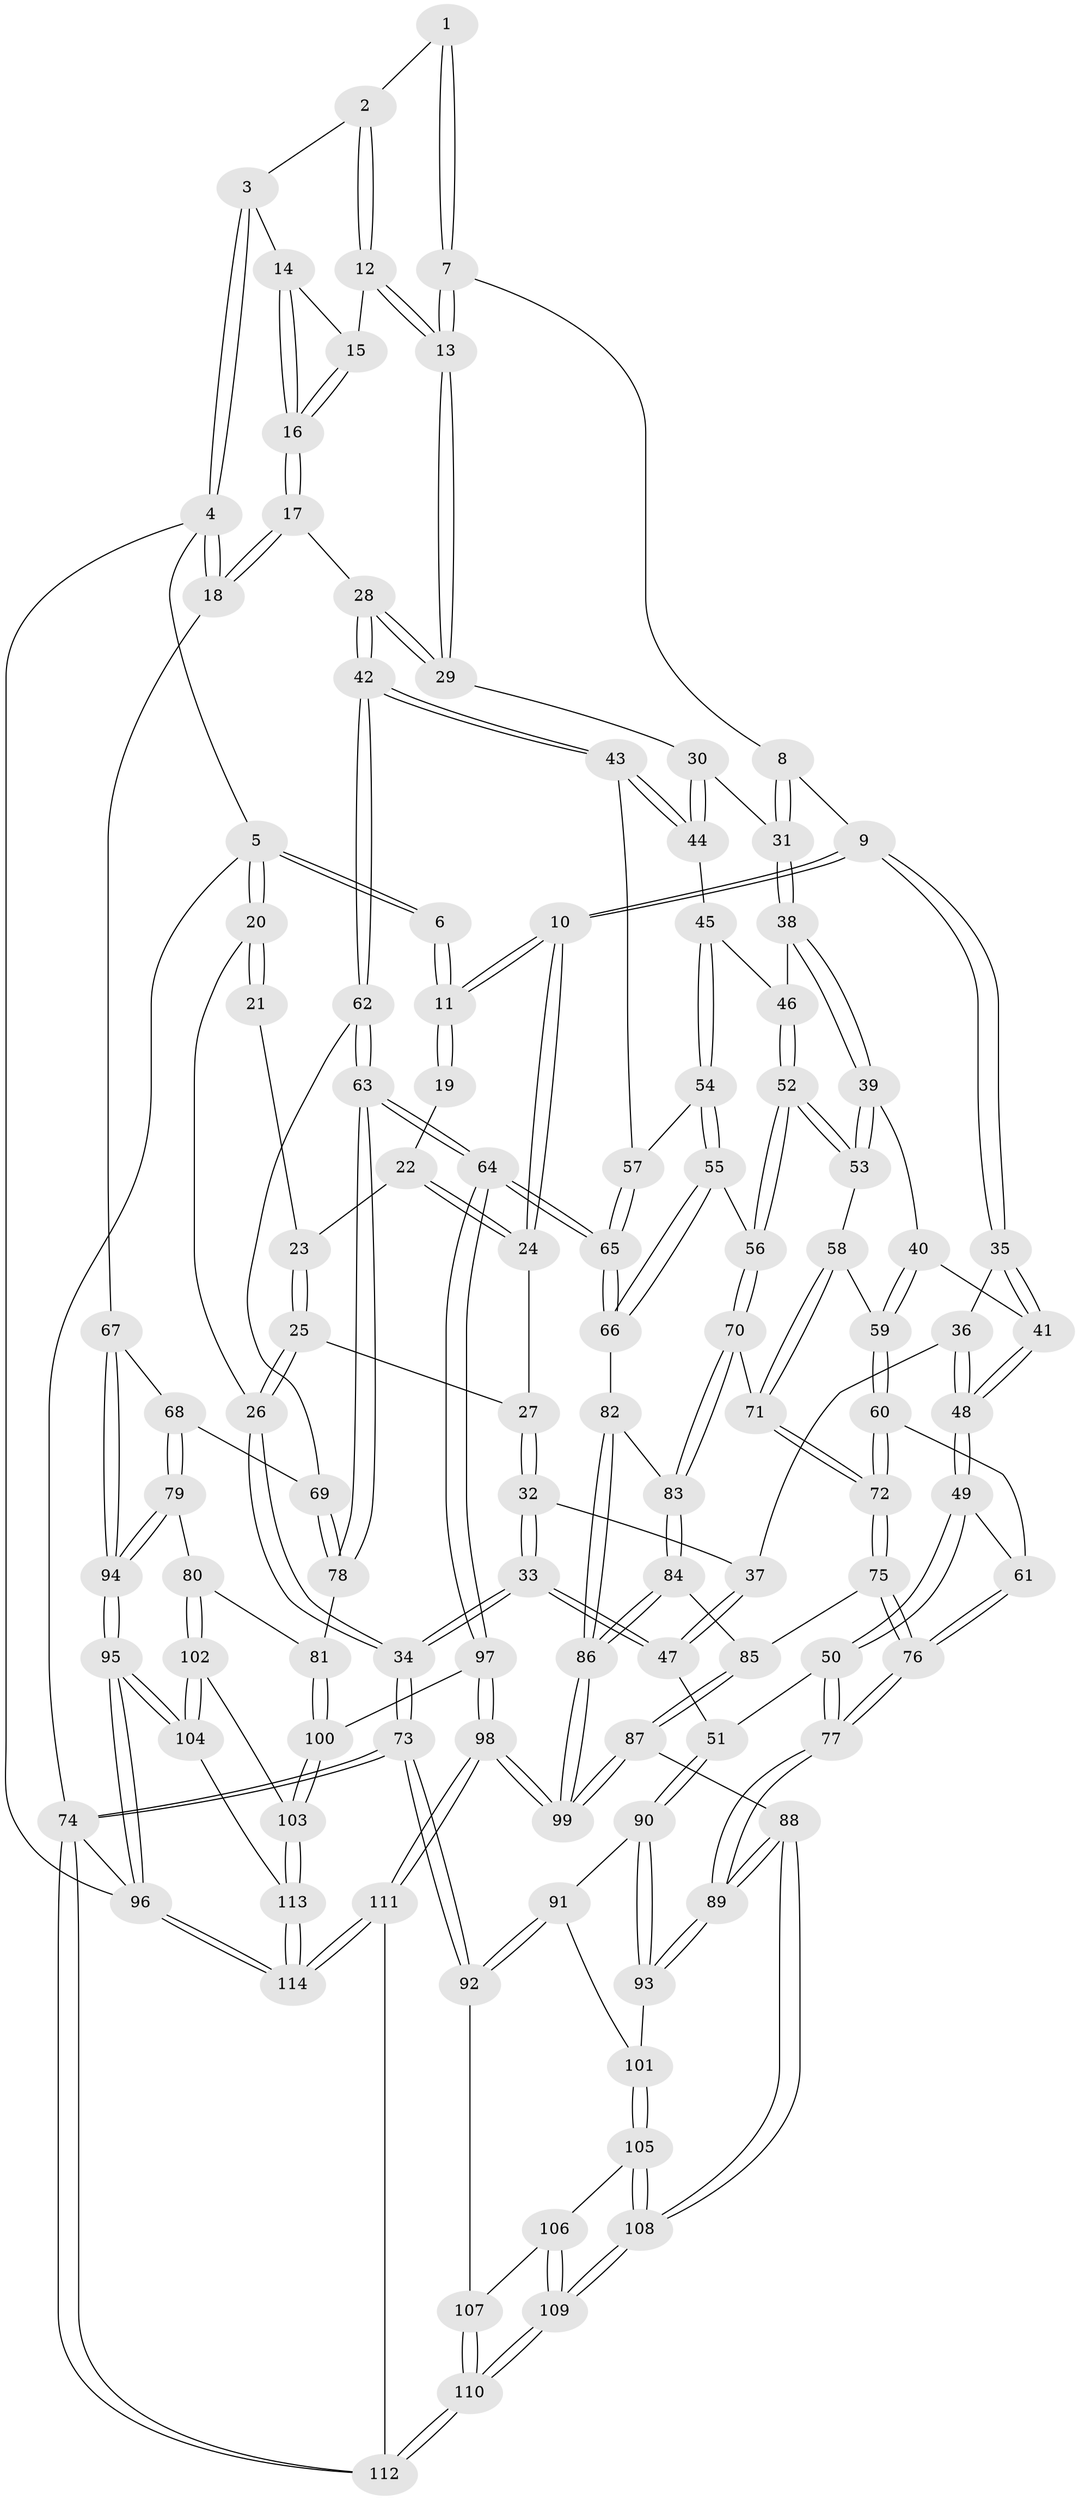 // coarse degree distribution, {5: 0.4117647058823529, 6: 0.16176470588235295, 4: 0.3235294117647059, 2: 0.014705882352941176, 3: 0.058823529411764705, 7: 0.029411764705882353}
// Generated by graph-tools (version 1.1) at 2025/21/03/04/25 18:21:31]
// undirected, 114 vertices, 282 edges
graph export_dot {
graph [start="1"]
  node [color=gray90,style=filled];
  1 [pos="+0.6194230242910688+0"];
  2 [pos="+0.7794397174238137+0"];
  3 [pos="+0.7806293285898738+0"];
  4 [pos="+1+0"];
  5 [pos="+0+0"];
  6 [pos="+0.2435841735851785+0"];
  7 [pos="+0.5565919893585979+0.09977689712888146"];
  8 [pos="+0.43504185968199566+0.1961825408445276"];
  9 [pos="+0.29910672438665215+0.1803493553174352"];
  10 [pos="+0.2745557575343571+0.1465815863087597"];
  11 [pos="+0.25776880144612907+0.08077720294545189"];
  12 [pos="+0.6779127991648172+0.21490263191359327"];
  13 [pos="+0.6536121208165379+0.23103366783869256"];
  14 [pos="+0.7908275238360317+0"];
  15 [pos="+0.7597556422762367+0.19573053500438137"];
  16 [pos="+0.9039558617615423+0.26327984785120717"];
  17 [pos="+0.9405760007325176+0.30945337456329564"];
  18 [pos="+1+0.3156918310416531"];
  19 [pos="+0.08911967560115809+0.13055985881043644"];
  20 [pos="+0+0"];
  21 [pos="+0+0.045354297211191975"];
  22 [pos="+0.07708807910279758+0.14131362971217168"];
  23 [pos="+0.05637346015579932+0.14843426310953053"];
  24 [pos="+0.08993226601781126+0.24582618370586282"];
  25 [pos="+0+0.22061160825039353"];
  26 [pos="+0+0.21530476514946043"];
  27 [pos="+0.08725395814312384+0.24783481049021475"];
  28 [pos="+0.8367009807000126+0.3819676626324631"];
  29 [pos="+0.648934101825904+0.25193496557214046"];
  30 [pos="+0.6065248655449215+0.29625635567169883"];
  31 [pos="+0.5135334761067373+0.30246218885080495"];
  32 [pos="+0.09352901341737332+0.29793266206411284"];
  33 [pos="+0+0.4665172698537606"];
  34 [pos="+0+0.46740564224652975"];
  35 [pos="+0.2909395437982919+0.26027710884273275"];
  36 [pos="+0.13401966101257373+0.3589747295039442"];
  37 [pos="+0.13192608361415104+0.3585497959559751"];
  38 [pos="+0.4891072932982142+0.3527758155647142"];
  39 [pos="+0.4579753246279371+0.3908785817967078"];
  40 [pos="+0.35286416006885923+0.388854221711277"];
  41 [pos="+0.32192653589938414+0.37576206408589147"];
  42 [pos="+0.8094128597283091+0.42221096004817127"];
  43 [pos="+0.7235837307464791+0.4220468394821626"];
  44 [pos="+0.6368696205723536+0.395649745034528"];
  45 [pos="+0.612475119523854+0.4226430975167574"];
  46 [pos="+0.5838572686858697+0.4234080489506155"];
  47 [pos="+0+0.47665146295659794"];
  48 [pos="+0.23004149728944068+0.4817000776406576"];
  49 [pos="+0.22768475306659977+0.4912732364176085"];
  50 [pos="+0.17142394212064146+0.5441491526134282"];
  51 [pos="+0.15055414360857863+0.5528145091998916"];
  52 [pos="+0.4995621778789803+0.46744654439668964"];
  53 [pos="+0.48604553345985346+0.46118164409532725"];
  54 [pos="+0.6101167446138431+0.4712870766871622"];
  55 [pos="+0.5817998413453228+0.5421555263081973"];
  56 [pos="+0.5618328309673802+0.537396205471604"];
  57 [pos="+0.6700461739081458+0.48556342663097607"];
  58 [pos="+0.48140073901405617+0.46624051300814034"];
  59 [pos="+0.3876163728089904+0.5055580462396531"];
  60 [pos="+0.3866080303118216+0.5089640761605967"];
  61 [pos="+0.2326003546475174+0.49422404560255523"];
  62 [pos="+0.8079926154462523+0.4751397763421624"];
  63 [pos="+0.7000321458127332+0.6165463094752728"];
  64 [pos="+0.6736045738864631+0.6346949742884086"];
  65 [pos="+0.6626206303108799+0.62144653509139"];
  66 [pos="+0.6354126784751621+0.5981717607061275"];
  67 [pos="+1+0.41236708726042326"];
  68 [pos="+0.9132145753241584+0.5468862258456094"];
  69 [pos="+0.8695344875189016+0.5478945338691429"];
  70 [pos="+0.48268026340057557+0.586177769007894"];
  71 [pos="+0.4444598186307309+0.5685166658719012"];
  72 [pos="+0.3921743086964444+0.5736621024501819"];
  73 [pos="+0+0.7371363669073125"];
  74 [pos="+0+1"];
  75 [pos="+0.38748738357588125+0.5784813566884262"];
  76 [pos="+0.34901674427512636+0.5919671251394083"];
  77 [pos="+0.30228297524341785+0.6811043419732996"];
  78 [pos="+0.873283989970115+0.6384622579484985"];
  79 [pos="+0.9864031138758316+0.6293842790555109"];
  80 [pos="+0.9206705885328895+0.6724217923693402"];
  81 [pos="+0.8812630625482623+0.6504684922663286"];
  82 [pos="+0.5346976464681479+0.6161150849133805"];
  83 [pos="+0.4879857238877278+0.6120999919348346"];
  84 [pos="+0.4872118149533404+0.6528029159753894"];
  85 [pos="+0.4084688894669784+0.6229134813925961"];
  86 [pos="+0.510622082084268+0.7575552969169321"];
  87 [pos="+0.42693403019908+0.7975878190493018"];
  88 [pos="+0.3168025960026592+0.7898525359697476"];
  89 [pos="+0.30322399052202537+0.7650679419725016"];
  90 [pos="+0.14572628425324555+0.5718580416983564"];
  91 [pos="+0.045972453153772595+0.6821863919560891"];
  92 [pos="+0+0.7502108842001969"];
  93 [pos="+0.17858254167861606+0.7082938043221864"];
  94 [pos="+1+0.5592827682327653"];
  95 [pos="+1+1"];
  96 [pos="+1+1"];
  97 [pos="+0.6488464282780106+0.7981126904545076"];
  98 [pos="+0.5535060849165062+0.8375507680432319"];
  99 [pos="+0.5234902396492344+0.8211077356244963"];
  100 [pos="+0.6906189627204707+0.8129346963275599"];
  101 [pos="+0.1492412374406666+0.7219014153158702"];
  102 [pos="+0.9252017639866776+0.7070292958865365"];
  103 [pos="+0.7789852566416307+0.8643825455236711"];
  104 [pos="+1+0.9000212448765925"];
  105 [pos="+0.130141147264231+0.7539432102440075"];
  106 [pos="+0.09134310867335924+0.7768331100471746"];
  107 [pos="+0+0.7727611677519903"];
  108 [pos="+0.22113121937386787+0.9093144101025593"];
  109 [pos="+0.20659862511437613+0.9330651684576392"];
  110 [pos="+0.18928143694065105+0.973392817400981"];
  111 [pos="+0.489898638851627+1"];
  112 [pos="+0.17325675850523634+1"];
  113 [pos="+0.787270418466647+0.8729721739754612"];
  114 [pos="+0.8181560004056699+1"];
  1 -- 2;
  1 -- 7;
  1 -- 7;
  2 -- 3;
  2 -- 12;
  2 -- 12;
  3 -- 4;
  3 -- 4;
  3 -- 14;
  4 -- 5;
  4 -- 18;
  4 -- 18;
  4 -- 96;
  5 -- 6;
  5 -- 6;
  5 -- 20;
  5 -- 20;
  5 -- 74;
  6 -- 11;
  6 -- 11;
  7 -- 8;
  7 -- 13;
  7 -- 13;
  8 -- 9;
  8 -- 31;
  8 -- 31;
  9 -- 10;
  9 -- 10;
  9 -- 35;
  9 -- 35;
  10 -- 11;
  10 -- 11;
  10 -- 24;
  10 -- 24;
  11 -- 19;
  11 -- 19;
  12 -- 13;
  12 -- 13;
  12 -- 15;
  13 -- 29;
  13 -- 29;
  14 -- 15;
  14 -- 16;
  14 -- 16;
  15 -- 16;
  15 -- 16;
  16 -- 17;
  16 -- 17;
  17 -- 18;
  17 -- 18;
  17 -- 28;
  18 -- 67;
  19 -- 22;
  20 -- 21;
  20 -- 21;
  20 -- 26;
  21 -- 23;
  22 -- 23;
  22 -- 24;
  22 -- 24;
  23 -- 25;
  23 -- 25;
  24 -- 27;
  25 -- 26;
  25 -- 26;
  25 -- 27;
  26 -- 34;
  26 -- 34;
  27 -- 32;
  27 -- 32;
  28 -- 29;
  28 -- 29;
  28 -- 42;
  28 -- 42;
  29 -- 30;
  30 -- 31;
  30 -- 44;
  30 -- 44;
  31 -- 38;
  31 -- 38;
  32 -- 33;
  32 -- 33;
  32 -- 37;
  33 -- 34;
  33 -- 34;
  33 -- 47;
  33 -- 47;
  34 -- 73;
  34 -- 73;
  35 -- 36;
  35 -- 41;
  35 -- 41;
  36 -- 37;
  36 -- 48;
  36 -- 48;
  37 -- 47;
  37 -- 47;
  38 -- 39;
  38 -- 39;
  38 -- 46;
  39 -- 40;
  39 -- 53;
  39 -- 53;
  40 -- 41;
  40 -- 59;
  40 -- 59;
  41 -- 48;
  41 -- 48;
  42 -- 43;
  42 -- 43;
  42 -- 62;
  42 -- 62;
  43 -- 44;
  43 -- 44;
  43 -- 57;
  44 -- 45;
  45 -- 46;
  45 -- 54;
  45 -- 54;
  46 -- 52;
  46 -- 52;
  47 -- 51;
  48 -- 49;
  48 -- 49;
  49 -- 50;
  49 -- 50;
  49 -- 61;
  50 -- 51;
  50 -- 77;
  50 -- 77;
  51 -- 90;
  51 -- 90;
  52 -- 53;
  52 -- 53;
  52 -- 56;
  52 -- 56;
  53 -- 58;
  54 -- 55;
  54 -- 55;
  54 -- 57;
  55 -- 56;
  55 -- 66;
  55 -- 66;
  56 -- 70;
  56 -- 70;
  57 -- 65;
  57 -- 65;
  58 -- 59;
  58 -- 71;
  58 -- 71;
  59 -- 60;
  59 -- 60;
  60 -- 61;
  60 -- 72;
  60 -- 72;
  61 -- 76;
  61 -- 76;
  62 -- 63;
  62 -- 63;
  62 -- 69;
  63 -- 64;
  63 -- 64;
  63 -- 78;
  63 -- 78;
  64 -- 65;
  64 -- 65;
  64 -- 97;
  64 -- 97;
  65 -- 66;
  65 -- 66;
  66 -- 82;
  67 -- 68;
  67 -- 94;
  67 -- 94;
  68 -- 69;
  68 -- 79;
  68 -- 79;
  69 -- 78;
  69 -- 78;
  70 -- 71;
  70 -- 83;
  70 -- 83;
  71 -- 72;
  71 -- 72;
  72 -- 75;
  72 -- 75;
  73 -- 74;
  73 -- 74;
  73 -- 92;
  73 -- 92;
  74 -- 112;
  74 -- 112;
  74 -- 96;
  75 -- 76;
  75 -- 76;
  75 -- 85;
  76 -- 77;
  76 -- 77;
  77 -- 89;
  77 -- 89;
  78 -- 81;
  79 -- 80;
  79 -- 94;
  79 -- 94;
  80 -- 81;
  80 -- 102;
  80 -- 102;
  81 -- 100;
  81 -- 100;
  82 -- 83;
  82 -- 86;
  82 -- 86;
  83 -- 84;
  83 -- 84;
  84 -- 85;
  84 -- 86;
  84 -- 86;
  85 -- 87;
  85 -- 87;
  86 -- 99;
  86 -- 99;
  87 -- 88;
  87 -- 99;
  87 -- 99;
  88 -- 89;
  88 -- 89;
  88 -- 108;
  88 -- 108;
  89 -- 93;
  89 -- 93;
  90 -- 91;
  90 -- 93;
  90 -- 93;
  91 -- 92;
  91 -- 92;
  91 -- 101;
  92 -- 107;
  93 -- 101;
  94 -- 95;
  94 -- 95;
  95 -- 96;
  95 -- 96;
  95 -- 104;
  95 -- 104;
  96 -- 114;
  96 -- 114;
  97 -- 98;
  97 -- 98;
  97 -- 100;
  98 -- 99;
  98 -- 99;
  98 -- 111;
  98 -- 111;
  100 -- 103;
  100 -- 103;
  101 -- 105;
  101 -- 105;
  102 -- 103;
  102 -- 104;
  102 -- 104;
  103 -- 113;
  103 -- 113;
  104 -- 113;
  105 -- 106;
  105 -- 108;
  105 -- 108;
  106 -- 107;
  106 -- 109;
  106 -- 109;
  107 -- 110;
  107 -- 110;
  108 -- 109;
  108 -- 109;
  109 -- 110;
  109 -- 110;
  110 -- 112;
  110 -- 112;
  111 -- 112;
  111 -- 114;
  111 -- 114;
  113 -- 114;
  113 -- 114;
}
